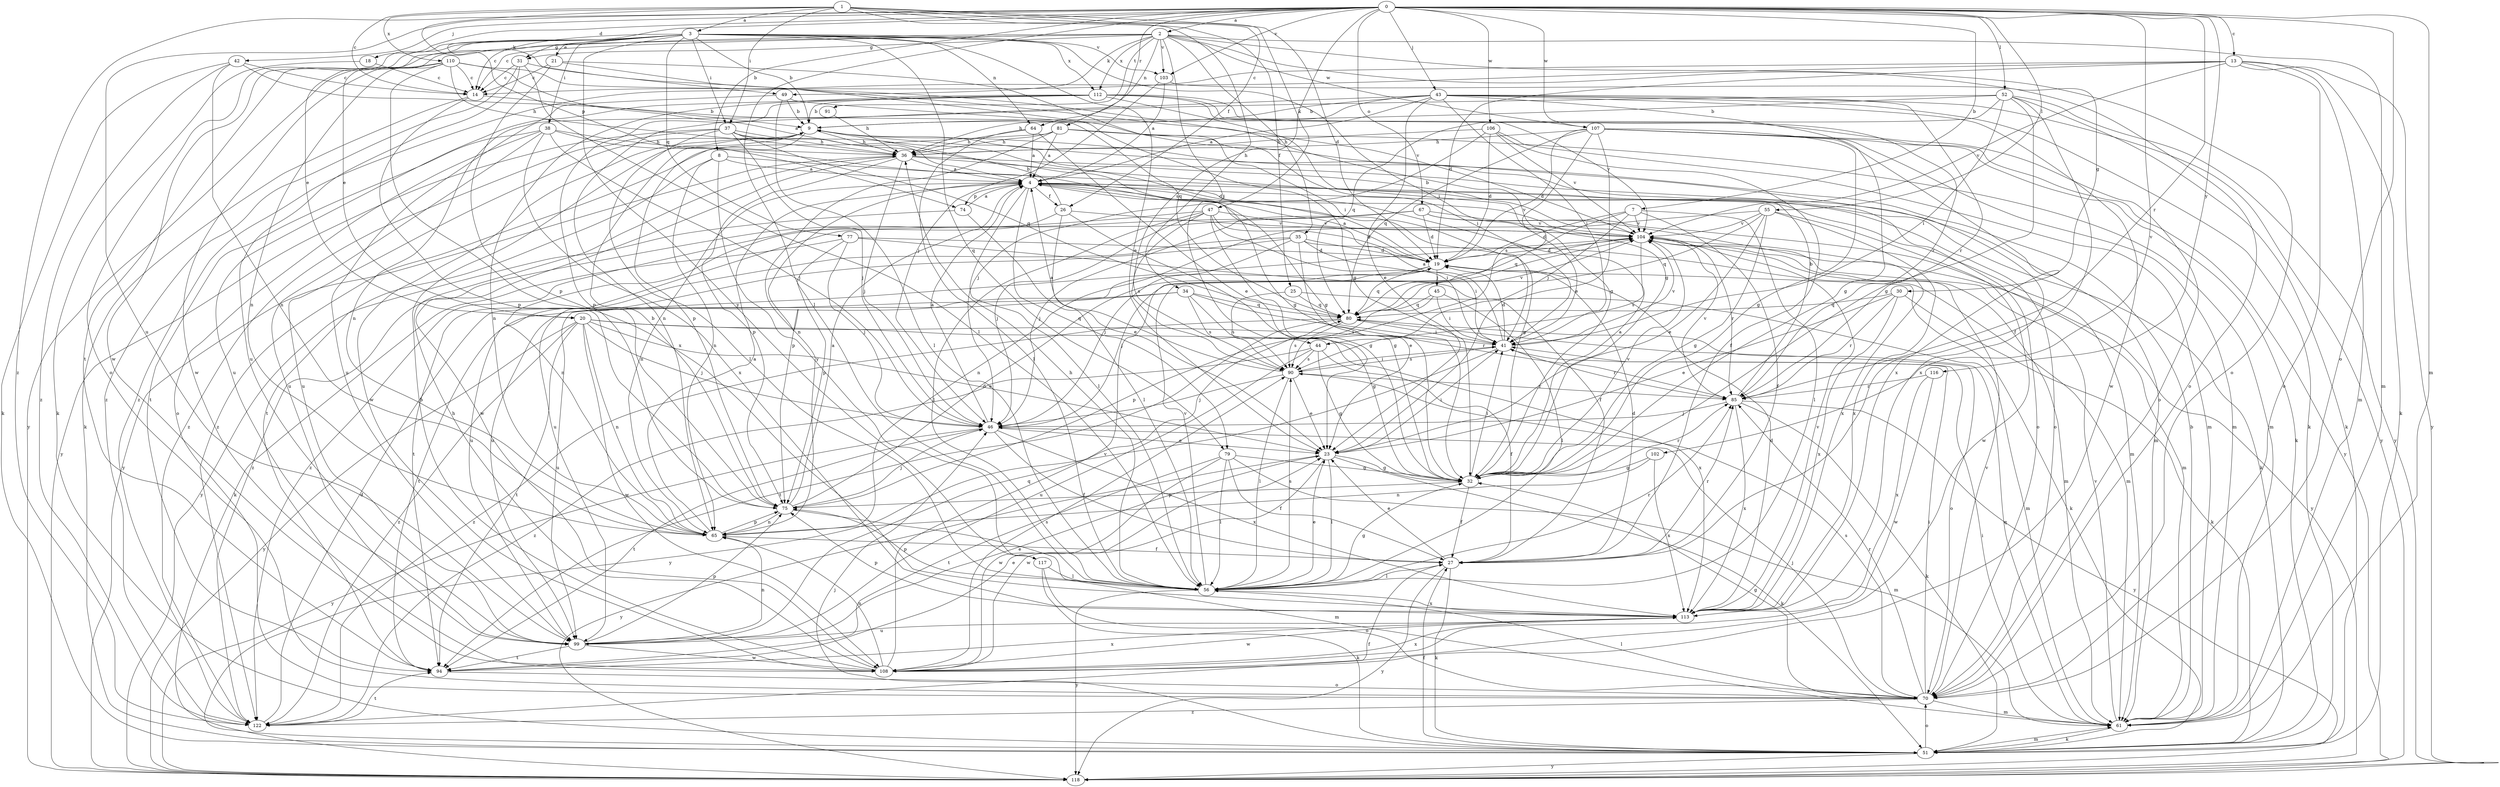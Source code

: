 strict digraph  {
0;
1;
2;
3;
4;
7;
8;
9;
13;
14;
18;
19;
20;
21;
23;
25;
26;
27;
30;
31;
32;
34;
35;
36;
37;
38;
41;
42;
43;
44;
45;
46;
47;
49;
51;
52;
55;
56;
61;
64;
65;
67;
70;
74;
75;
77;
79;
80;
81;
85;
90;
91;
94;
99;
102;
103;
104;
106;
107;
108;
110;
112;
113;
116;
117;
118;
122;
0 -> 2  [label=a];
0 -> 7  [label=b];
0 -> 8  [label=b];
0 -> 13  [label=c];
0 -> 18  [label=d];
0 -> 42  [label=j];
0 -> 43  [label=j];
0 -> 52  [label=l];
0 -> 55  [label=l];
0 -> 56  [label=l];
0 -> 61  [label=m];
0 -> 67  [label=o];
0 -> 70  [label=o];
0 -> 74  [label=p];
0 -> 81  [label=r];
0 -> 85  [label=r];
0 -> 90  [label=s];
0 -> 99  [label=u];
0 -> 102  [label=v];
0 -> 103  [label=v];
0 -> 106  [label=w];
0 -> 107  [label=w];
0 -> 116  [label=y];
0 -> 122  [label=z];
1 -> 3  [label=a];
1 -> 14  [label=c];
1 -> 19  [label=d];
1 -> 25  [label=f];
1 -> 26  [label=f];
1 -> 34  [label=h];
1 -> 37  [label=i];
1 -> 47  [label=k];
1 -> 49  [label=k];
1 -> 110  [label=x];
2 -> 14  [label=c];
2 -> 20  [label=e];
2 -> 30  [label=g];
2 -> 31  [label=g];
2 -> 35  [label=h];
2 -> 44  [label=j];
2 -> 49  [label=k];
2 -> 61  [label=m];
2 -> 64  [label=n];
2 -> 70  [label=o];
2 -> 91  [label=t];
2 -> 94  [label=t];
2 -> 103  [label=v];
2 -> 107  [label=w];
2 -> 112  [label=x];
3 -> 9  [label=b];
3 -> 14  [label=c];
3 -> 20  [label=e];
3 -> 21  [label=e];
3 -> 23  [label=e];
3 -> 31  [label=g];
3 -> 37  [label=i];
3 -> 38  [label=i];
3 -> 41  [label=i];
3 -> 64  [label=n];
3 -> 70  [label=o];
3 -> 77  [label=q];
3 -> 79  [label=q];
3 -> 103  [label=v];
3 -> 108  [label=w];
3 -> 112  [label=x];
3 -> 117  [label=y];
4 -> 26  [label=f];
4 -> 32  [label=g];
4 -> 51  [label=k];
4 -> 56  [label=l];
4 -> 61  [label=m];
4 -> 65  [label=n];
4 -> 74  [label=p];
4 -> 75  [label=p];
4 -> 79  [label=q];
4 -> 104  [label=v];
7 -> 19  [label=d];
7 -> 27  [label=f];
7 -> 44  [label=j];
7 -> 56  [label=l];
7 -> 80  [label=q];
7 -> 104  [label=v];
8 -> 4  [label=a];
8 -> 65  [label=n];
8 -> 70  [label=o];
8 -> 94  [label=t];
8 -> 117  [label=y];
9 -> 36  [label=h];
9 -> 75  [label=p];
9 -> 99  [label=u];
9 -> 108  [label=w];
13 -> 14  [label=c];
13 -> 19  [label=d];
13 -> 51  [label=k];
13 -> 61  [label=m];
13 -> 70  [label=o];
13 -> 104  [label=v];
13 -> 118  [label=y];
13 -> 122  [label=z];
14 -> 9  [label=b];
14 -> 51  [label=k];
14 -> 75  [label=p];
18 -> 14  [label=c];
18 -> 51  [label=k];
19 -> 4  [label=a];
19 -> 45  [label=j];
19 -> 46  [label=j];
19 -> 51  [label=k];
19 -> 80  [label=q];
20 -> 23  [label=e];
20 -> 41  [label=i];
20 -> 46  [label=j];
20 -> 65  [label=n];
20 -> 94  [label=t];
20 -> 108  [label=w];
20 -> 113  [label=x];
20 -> 118  [label=y];
20 -> 122  [label=z];
21 -> 14  [label=c];
21 -> 32  [label=g];
21 -> 41  [label=i];
21 -> 75  [label=p];
23 -> 32  [label=g];
23 -> 41  [label=i];
23 -> 51  [label=k];
23 -> 56  [label=l];
23 -> 108  [label=w];
23 -> 118  [label=y];
25 -> 61  [label=m];
25 -> 80  [label=q];
25 -> 90  [label=s];
26 -> 9  [label=b];
26 -> 32  [label=g];
26 -> 56  [label=l];
26 -> 65  [label=n];
26 -> 104  [label=v];
27 -> 19  [label=d];
27 -> 23  [label=e];
27 -> 51  [label=k];
27 -> 56  [label=l];
27 -> 85  [label=r];
27 -> 118  [label=y];
30 -> 23  [label=e];
30 -> 51  [label=k];
30 -> 80  [label=q];
30 -> 85  [label=r];
30 -> 113  [label=x];
31 -> 14  [label=c];
31 -> 32  [label=g];
31 -> 56  [label=l];
31 -> 99  [label=u];
31 -> 122  [label=z];
32 -> 4  [label=a];
32 -> 27  [label=f];
32 -> 41  [label=i];
32 -> 75  [label=p];
32 -> 85  [label=r];
32 -> 104  [label=v];
34 -> 32  [label=g];
34 -> 80  [label=q];
34 -> 85  [label=r];
34 -> 90  [label=s];
34 -> 94  [label=t];
34 -> 99  [label=u];
35 -> 19  [label=d];
35 -> 23  [label=e];
35 -> 41  [label=i];
35 -> 46  [label=j];
35 -> 61  [label=m];
35 -> 94  [label=t];
35 -> 99  [label=u];
36 -> 4  [label=a];
36 -> 46  [label=j];
36 -> 61  [label=m];
36 -> 70  [label=o];
36 -> 75  [label=p];
36 -> 108  [label=w];
36 -> 118  [label=y];
37 -> 19  [label=d];
37 -> 32  [label=g];
37 -> 36  [label=h];
37 -> 46  [label=j];
37 -> 56  [label=l];
37 -> 80  [label=q];
37 -> 118  [label=y];
37 -> 122  [label=z];
38 -> 32  [label=g];
38 -> 36  [label=h];
38 -> 46  [label=j];
38 -> 70  [label=o];
38 -> 94  [label=t];
38 -> 99  [label=u];
38 -> 113  [label=x];
41 -> 4  [label=a];
41 -> 19  [label=d];
41 -> 85  [label=r];
41 -> 90  [label=s];
41 -> 104  [label=v];
41 -> 118  [label=y];
42 -> 14  [label=c];
42 -> 51  [label=k];
42 -> 65  [label=n];
42 -> 80  [label=q];
42 -> 122  [label=z];
43 -> 4  [label=a];
43 -> 9  [label=b];
43 -> 23  [label=e];
43 -> 32  [label=g];
43 -> 36  [label=h];
43 -> 41  [label=i];
43 -> 51  [label=k];
43 -> 65  [label=n];
43 -> 85  [label=r];
43 -> 108  [label=w];
43 -> 118  [label=y];
44 -> 27  [label=f];
44 -> 32  [label=g];
44 -> 90  [label=s];
44 -> 99  [label=u];
44 -> 122  [label=z];
45 -> 41  [label=i];
45 -> 56  [label=l];
45 -> 75  [label=p];
45 -> 80  [label=q];
46 -> 4  [label=a];
46 -> 23  [label=e];
46 -> 27  [label=f];
46 -> 94  [label=t];
46 -> 113  [label=x];
46 -> 118  [label=y];
47 -> 19  [label=d];
47 -> 32  [label=g];
47 -> 41  [label=i];
47 -> 46  [label=j];
47 -> 56  [label=l];
47 -> 90  [label=s];
47 -> 104  [label=v];
47 -> 122  [label=z];
49 -> 9  [label=b];
49 -> 41  [label=i];
49 -> 56  [label=l];
49 -> 65  [label=n];
51 -> 27  [label=f];
51 -> 46  [label=j];
51 -> 61  [label=m];
51 -> 70  [label=o];
51 -> 118  [label=y];
52 -> 9  [label=b];
52 -> 27  [label=f];
52 -> 32  [label=g];
52 -> 41  [label=i];
52 -> 51  [label=k];
52 -> 80  [label=q];
52 -> 99  [label=u];
52 -> 118  [label=y];
55 -> 23  [label=e];
55 -> 32  [label=g];
55 -> 65  [label=n];
55 -> 80  [label=q];
55 -> 104  [label=v];
55 -> 108  [label=w];
55 -> 113  [label=x];
56 -> 23  [label=e];
56 -> 32  [label=g];
56 -> 36  [label=h];
56 -> 75  [label=p];
56 -> 85  [label=r];
56 -> 90  [label=s];
56 -> 104  [label=v];
56 -> 113  [label=x];
56 -> 118  [label=y];
61 -> 9  [label=b];
61 -> 41  [label=i];
61 -> 51  [label=k];
61 -> 80  [label=q];
61 -> 104  [label=v];
64 -> 4  [label=a];
64 -> 23  [label=e];
64 -> 36  [label=h];
64 -> 56  [label=l];
65 -> 4  [label=a];
65 -> 27  [label=f];
65 -> 75  [label=p];
67 -> 19  [label=d];
67 -> 46  [label=j];
67 -> 61  [label=m];
67 -> 99  [label=u];
67 -> 104  [label=v];
67 -> 113  [label=x];
67 -> 122  [label=z];
70 -> 32  [label=g];
70 -> 41  [label=i];
70 -> 46  [label=j];
70 -> 56  [label=l];
70 -> 61  [label=m];
70 -> 85  [label=r];
70 -> 90  [label=s];
70 -> 104  [label=v];
70 -> 122  [label=z];
74 -> 4  [label=a];
74 -> 23  [label=e];
74 -> 118  [label=y];
75 -> 4  [label=a];
75 -> 9  [label=b];
75 -> 19  [label=d];
75 -> 46  [label=j];
75 -> 61  [label=m];
75 -> 65  [label=n];
77 -> 19  [label=d];
77 -> 27  [label=f];
77 -> 46  [label=j];
77 -> 51  [label=k];
77 -> 75  [label=p];
79 -> 27  [label=f];
79 -> 32  [label=g];
79 -> 56  [label=l];
79 -> 61  [label=m];
79 -> 94  [label=t];
79 -> 108  [label=w];
80 -> 41  [label=i];
80 -> 70  [label=o];
80 -> 90  [label=s];
80 -> 94  [label=t];
80 -> 104  [label=v];
80 -> 122  [label=z];
81 -> 4  [label=a];
81 -> 36  [label=h];
81 -> 61  [label=m];
81 -> 65  [label=n];
81 -> 113  [label=x];
81 -> 122  [label=z];
85 -> 9  [label=b];
85 -> 46  [label=j];
85 -> 51  [label=k];
85 -> 104  [label=v];
85 -> 113  [label=x];
85 -> 118  [label=y];
90 -> 4  [label=a];
90 -> 23  [label=e];
90 -> 41  [label=i];
90 -> 46  [label=j];
90 -> 56  [label=l];
90 -> 85  [label=r];
91 -> 36  [label=h];
94 -> 23  [label=e];
94 -> 70  [label=o];
94 -> 113  [label=x];
99 -> 23  [label=e];
99 -> 65  [label=n];
99 -> 75  [label=p];
99 -> 80  [label=q];
99 -> 94  [label=t];
99 -> 108  [label=w];
102 -> 32  [label=g];
102 -> 65  [label=n];
102 -> 113  [label=x];
103 -> 4  [label=a];
103 -> 46  [label=j];
103 -> 70  [label=o];
104 -> 9  [label=b];
104 -> 19  [label=d];
104 -> 61  [label=m];
104 -> 85  [label=r];
104 -> 90  [label=s];
104 -> 99  [label=u];
104 -> 118  [label=y];
106 -> 19  [label=d];
106 -> 27  [label=f];
106 -> 36  [label=h];
106 -> 46  [label=j];
106 -> 61  [label=m];
106 -> 104  [label=v];
107 -> 19  [label=d];
107 -> 23  [label=e];
107 -> 32  [label=g];
107 -> 36  [label=h];
107 -> 51  [label=k];
107 -> 61  [label=m];
107 -> 80  [label=q];
107 -> 90  [label=s];
107 -> 113  [label=x];
107 -> 118  [label=y];
108 -> 9  [label=b];
108 -> 36  [label=h];
108 -> 65  [label=n];
108 -> 90  [label=s];
108 -> 104  [label=v];
108 -> 113  [label=x];
110 -> 4  [label=a];
110 -> 14  [label=c];
110 -> 36  [label=h];
110 -> 65  [label=n];
110 -> 104  [label=v];
110 -> 108  [label=w];
110 -> 113  [label=x];
110 -> 118  [label=y];
112 -> 9  [label=b];
112 -> 32  [label=g];
112 -> 65  [label=n];
112 -> 70  [label=o];
112 -> 75  [label=p];
112 -> 85  [label=r];
112 -> 99  [label=u];
112 -> 104  [label=v];
113 -> 19  [label=d];
113 -> 75  [label=p];
113 -> 99  [label=u];
113 -> 104  [label=v];
113 -> 108  [label=w];
116 -> 85  [label=r];
116 -> 108  [label=w];
116 -> 113  [label=x];
117 -> 51  [label=k];
117 -> 56  [label=l];
117 -> 70  [label=o];
122 -> 19  [label=d];
122 -> 27  [label=f];
122 -> 94  [label=t];
}
